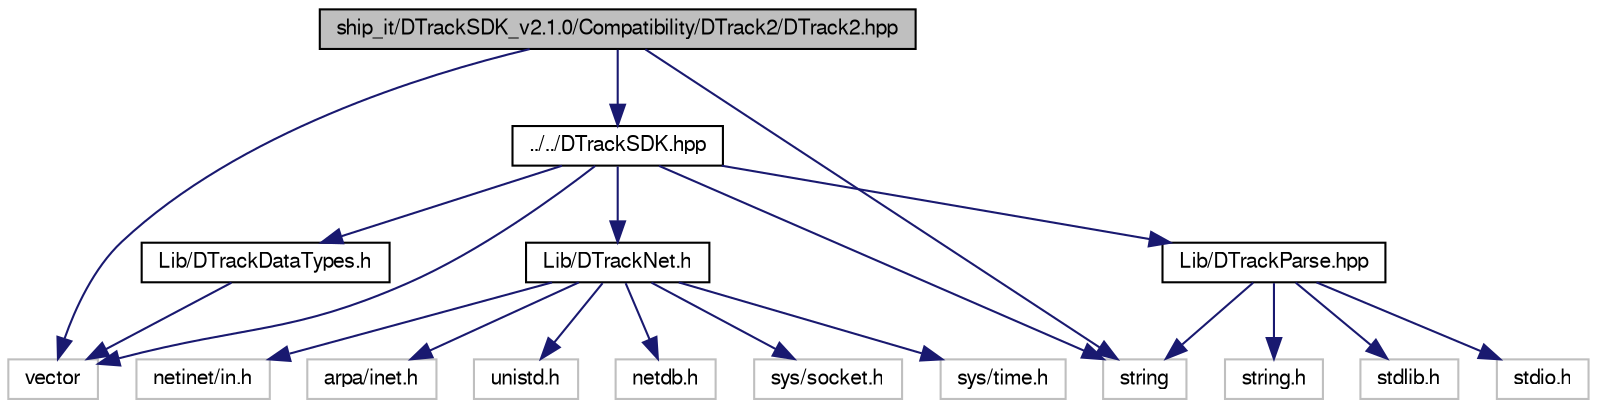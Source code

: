 digraph G
{
  edge [fontname="FreeSans",fontsize=10,labelfontname="FreeSans",labelfontsize=10];
  node [fontname="FreeSans",fontsize=10,shape=record];
  Node1 [label="ship_it/DTrackSDK_v2.1.0/Compatibility/DTrack2/DTrack2.hpp",height=0.2,width=0.4,color="black", fillcolor="grey75", style="filled" fontcolor="black"];
  Node1 -> Node2 [color="midnightblue",fontsize=10,style="solid",fontname="FreeSans"];
  Node2 [label="string",height=0.2,width=0.4,color="grey75", fillcolor="white", style="filled"];
  Node1 -> Node3 [color="midnightblue",fontsize=10,style="solid",fontname="FreeSans"];
  Node3 [label="vector",height=0.2,width=0.4,color="grey75", fillcolor="white", style="filled"];
  Node1 -> Node4 [color="midnightblue",fontsize=10,style="solid",fontname="FreeSans"];
  Node4 [label="../../DTrackSDK.hpp",height=0.2,width=0.4,color="black", fillcolor="white", style="filled",URL="$ship__it_2_d_track_s_d_k__v2_81_80_2_d_track_s_d_k_8hpp.html"];
  Node4 -> Node5 [color="midnightblue",fontsize=10,style="solid",fontname="FreeSans"];
  Node5 [label="Lib/DTrackDataTypes.h",height=0.2,width=0.4,color="black", fillcolor="white", style="filled",URL="$ship__it_2_d_track_s_d_k__v2_81_80_2_lib_2_d_track_data_types_8h.html"];
  Node5 -> Node3 [color="midnightblue",fontsize=10,style="solid",fontname="FreeSans"];
  Node4 -> Node6 [color="midnightblue",fontsize=10,style="solid",fontname="FreeSans"];
  Node6 [label="Lib/DTrackNet.h",height=0.2,width=0.4,color="black", fillcolor="white", style="filled",URL="$ship__it_2_d_track_s_d_k__v2_81_80_2_lib_2_d_track_net_8h.html"];
  Node6 -> Node7 [color="midnightblue",fontsize=10,style="solid",fontname="FreeSans"];
  Node7 [label="unistd.h",height=0.2,width=0.4,color="grey75", fillcolor="white", style="filled"];
  Node6 -> Node8 [color="midnightblue",fontsize=10,style="solid",fontname="FreeSans"];
  Node8 [label="netdb.h",height=0.2,width=0.4,color="grey75", fillcolor="white", style="filled"];
  Node6 -> Node9 [color="midnightblue",fontsize=10,style="solid",fontname="FreeSans"];
  Node9 [label="sys/socket.h",height=0.2,width=0.4,color="grey75", fillcolor="white", style="filled"];
  Node6 -> Node10 [color="midnightblue",fontsize=10,style="solid",fontname="FreeSans"];
  Node10 [label="sys/time.h",height=0.2,width=0.4,color="grey75", fillcolor="white", style="filled"];
  Node6 -> Node11 [color="midnightblue",fontsize=10,style="solid",fontname="FreeSans"];
  Node11 [label="netinet/in.h",height=0.2,width=0.4,color="grey75", fillcolor="white", style="filled"];
  Node6 -> Node12 [color="midnightblue",fontsize=10,style="solid",fontname="FreeSans"];
  Node12 [label="arpa/inet.h",height=0.2,width=0.4,color="grey75", fillcolor="white", style="filled"];
  Node4 -> Node13 [color="midnightblue",fontsize=10,style="solid",fontname="FreeSans"];
  Node13 [label="Lib/DTrackParse.hpp",height=0.2,width=0.4,color="black", fillcolor="white", style="filled",URL="$ship__it_2_d_track_s_d_k__v2_81_80_2_lib_2_d_track_parse_8hpp.html"];
  Node13 -> Node14 [color="midnightblue",fontsize=10,style="solid",fontname="FreeSans"];
  Node14 [label="stdlib.h",height=0.2,width=0.4,color="grey75", fillcolor="white", style="filled"];
  Node13 -> Node15 [color="midnightblue",fontsize=10,style="solid",fontname="FreeSans"];
  Node15 [label="stdio.h",height=0.2,width=0.4,color="grey75", fillcolor="white", style="filled"];
  Node13 -> Node16 [color="midnightblue",fontsize=10,style="solid",fontname="FreeSans"];
  Node16 [label="string.h",height=0.2,width=0.4,color="grey75", fillcolor="white", style="filled"];
  Node13 -> Node2 [color="midnightblue",fontsize=10,style="solid",fontname="FreeSans"];
  Node4 -> Node2 [color="midnightblue",fontsize=10,style="solid",fontname="FreeSans"];
  Node4 -> Node3 [color="midnightblue",fontsize=10,style="solid",fontname="FreeSans"];
}
